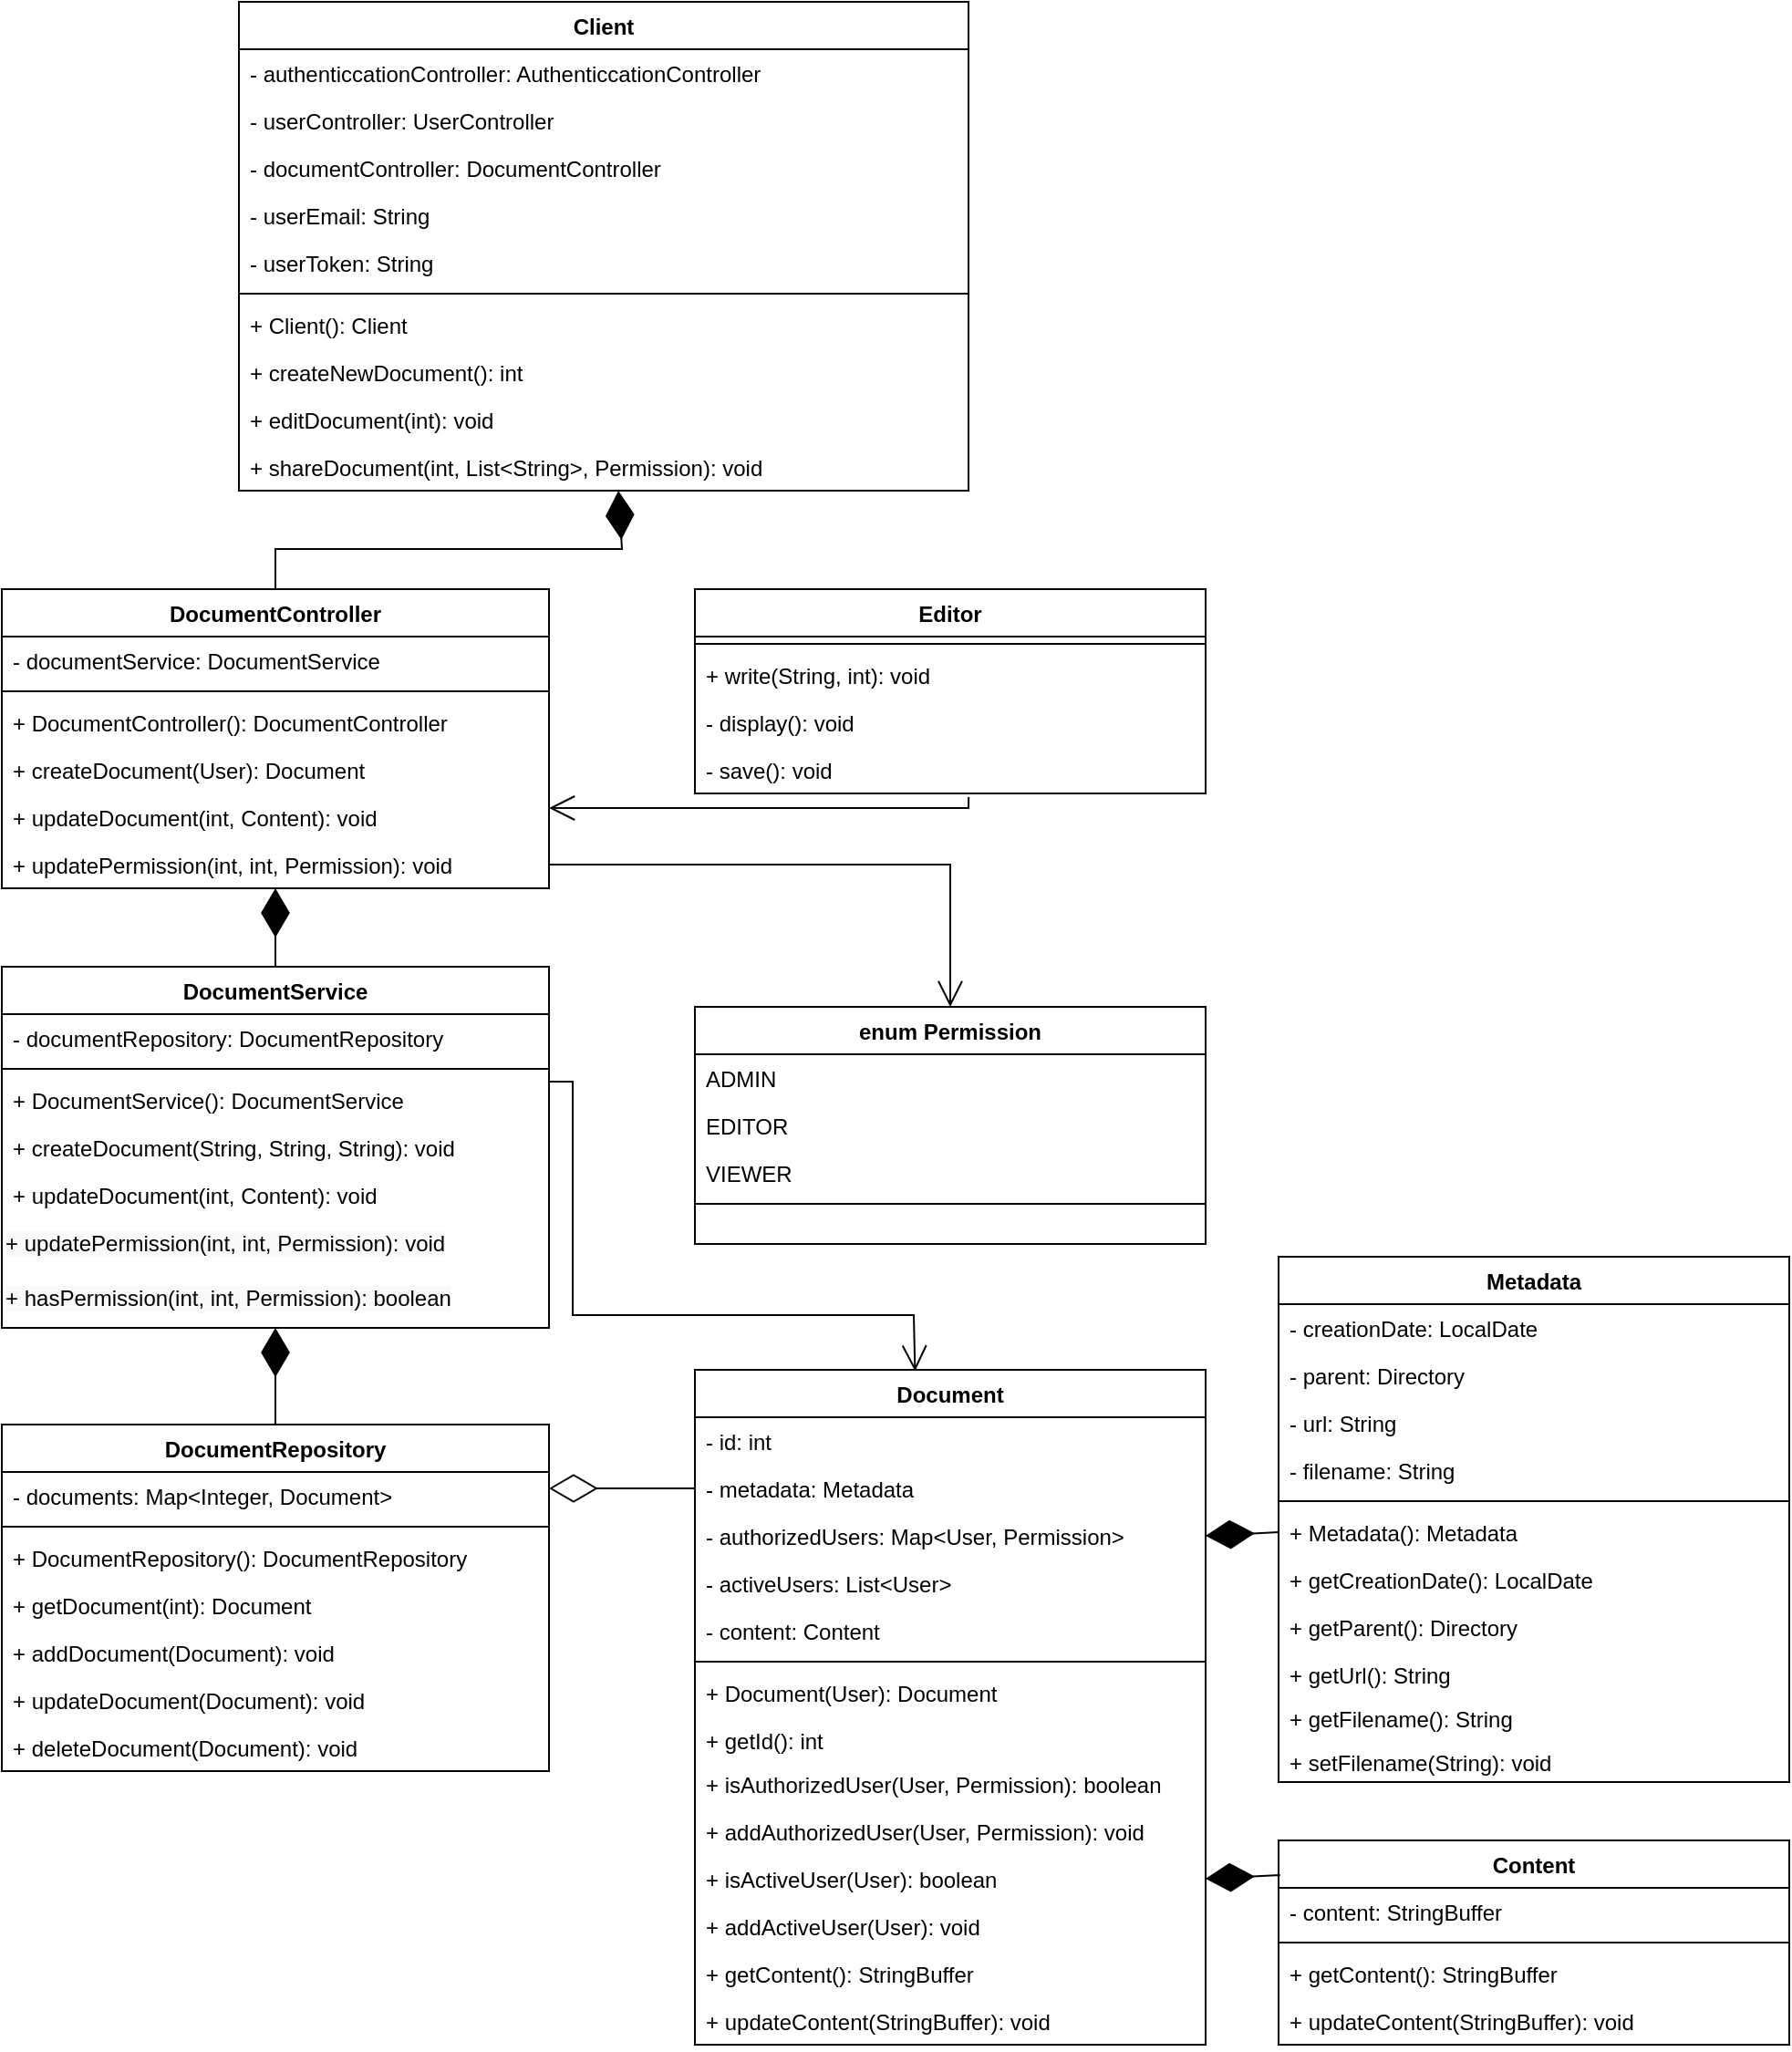 <mxfile version="20.5.3" type="google"><diagram id="VoA2W81avdWxJiRd7MhD" name="Page-1"><mxGraphModel grid="1" page="1" gridSize="10" guides="1" tooltips="1" connect="1" arrows="1" fold="1" pageScale="1" pageWidth="850" pageHeight="1100" math="0" shadow="0"><root><mxCell id="0"/><mxCell id="1" parent="0"/><mxCell id="PMHwHkdKUQSnYajBvJ4L-1" value="Document" style="swimlane;fontStyle=1;align=center;verticalAlign=top;childLayout=stackLayout;horizontal=1;startSize=26;horizontalStack=0;resizeParent=1;resizeParentMax=0;resizeLast=0;collapsible=1;marginBottom=0;" vertex="1" parent="1"><mxGeometry x="2280" y="1030" width="280" height="370" as="geometry"/></mxCell><mxCell id="PMHwHkdKUQSnYajBvJ4L-2" value="- id: int" style="text;strokeColor=none;fillColor=none;align=left;verticalAlign=top;spacingLeft=4;spacingRight=4;overflow=hidden;rotatable=0;points=[[0,0.5],[1,0.5]];portConstraint=eastwest;" vertex="1" parent="PMHwHkdKUQSnYajBvJ4L-1"><mxGeometry y="26" width="280" height="26" as="geometry"/></mxCell><mxCell id="PMHwHkdKUQSnYajBvJ4L-3" value="- metadata: Metadata" style="text;strokeColor=none;fillColor=none;align=left;verticalAlign=top;spacingLeft=4;spacingRight=4;overflow=hidden;rotatable=0;points=[[0,0.5],[1,0.5]];portConstraint=eastwest;" vertex="1" parent="PMHwHkdKUQSnYajBvJ4L-1"><mxGeometry y="52" width="280" height="26" as="geometry"/></mxCell><mxCell id="PMHwHkdKUQSnYajBvJ4L-4" value="- authorizedUsers: Map&lt;User, Permission&gt;" style="text;strokeColor=none;fillColor=none;align=left;verticalAlign=top;spacingLeft=4;spacingRight=4;overflow=hidden;rotatable=0;points=[[0,0.5],[1,0.5]];portConstraint=eastwest;" vertex="1" parent="PMHwHkdKUQSnYajBvJ4L-1"><mxGeometry y="78" width="280" height="26" as="geometry"/></mxCell><mxCell id="PMHwHkdKUQSnYajBvJ4L-5" value="- activeUsers: List&lt;User&gt;" style="text;strokeColor=none;fillColor=none;align=left;verticalAlign=top;spacingLeft=4;spacingRight=4;overflow=hidden;rotatable=0;points=[[0,0.5],[1,0.5]];portConstraint=eastwest;" vertex="1" parent="PMHwHkdKUQSnYajBvJ4L-1"><mxGeometry y="104" width="280" height="26" as="geometry"/></mxCell><mxCell id="PMHwHkdKUQSnYajBvJ4L-6" value="- content: Content" style="text;strokeColor=none;fillColor=none;align=left;verticalAlign=top;spacingLeft=4;spacingRight=4;overflow=hidden;rotatable=0;points=[[0,0.5],[1,0.5]];portConstraint=eastwest;" vertex="1" parent="PMHwHkdKUQSnYajBvJ4L-1"><mxGeometry y="130" width="280" height="26" as="geometry"/></mxCell><mxCell id="PMHwHkdKUQSnYajBvJ4L-7" value="" style="line;strokeWidth=1;fillColor=none;align=left;verticalAlign=middle;spacingTop=-1;spacingLeft=3;spacingRight=3;rotatable=0;labelPosition=right;points=[];portConstraint=eastwest;strokeColor=inherit;" vertex="1" parent="PMHwHkdKUQSnYajBvJ4L-1"><mxGeometry y="156" width="280" height="8" as="geometry"/></mxCell><mxCell id="PMHwHkdKUQSnYajBvJ4L-8" value="+ Document(User): Document" style="text;align=left;verticalAlign=top;spacingLeft=4;spacingRight=4;overflow=hidden;rotatable=0;points=[[0,0.5],[1,0.5]];portConstraint=eastwest;" vertex="1" parent="PMHwHkdKUQSnYajBvJ4L-1"><mxGeometry y="164" width="280" height="26" as="geometry"/></mxCell><mxCell id="PMHwHkdKUQSnYajBvJ4L-9" value="+ getId(): int" style="text;align=left;verticalAlign=top;spacingLeft=4;spacingRight=4;overflow=hidden;rotatable=0;points=[[0,0.5],[1,0.5]];portConstraint=eastwest;" vertex="1" parent="PMHwHkdKUQSnYajBvJ4L-1"><mxGeometry y="190" width="280" height="24" as="geometry"/></mxCell><mxCell id="PMHwHkdKUQSnYajBvJ4L-10" value="+ isAuthorizedUser(User, Permission): boolean" style="text;align=left;verticalAlign=top;spacingLeft=4;spacingRight=4;overflow=hidden;rotatable=0;points=[[0,0.5],[1,0.5]];portConstraint=eastwest;" vertex="1" parent="PMHwHkdKUQSnYajBvJ4L-1"><mxGeometry y="214" width="280" height="26" as="geometry"/></mxCell><mxCell id="PMHwHkdKUQSnYajBvJ4L-11" value="+ addAuthorizedUser(User, Permission): void" style="text;align=left;verticalAlign=top;spacingLeft=4;spacingRight=4;overflow=hidden;rotatable=0;points=[[0,0.5],[1,0.5]];portConstraint=eastwest;" vertex="1" parent="PMHwHkdKUQSnYajBvJ4L-1"><mxGeometry y="240" width="280" height="26" as="geometry"/></mxCell><mxCell id="PMHwHkdKUQSnYajBvJ4L-12" value="+ isActiveUser(User): boolean" style="text;align=left;verticalAlign=top;spacingLeft=4;spacingRight=4;overflow=hidden;rotatable=0;points=[[0,0.5],[1,0.5]];portConstraint=eastwest;" vertex="1" parent="PMHwHkdKUQSnYajBvJ4L-1"><mxGeometry y="266" width="280" height="26" as="geometry"/></mxCell><mxCell id="PMHwHkdKUQSnYajBvJ4L-13" value="+ addActiveUser(User): void" style="text;align=left;verticalAlign=top;spacingLeft=4;spacingRight=4;overflow=hidden;rotatable=0;points=[[0,0.5],[1,0.5]];portConstraint=eastwest;" vertex="1" parent="PMHwHkdKUQSnYajBvJ4L-1"><mxGeometry y="292" width="280" height="26" as="geometry"/></mxCell><mxCell id="PMHwHkdKUQSnYajBvJ4L-14" value="+ getContent(): StringBuffer" style="text;align=left;verticalAlign=top;spacingLeft=4;spacingRight=4;overflow=hidden;rotatable=0;points=[[0,0.5],[1,0.5]];portConstraint=eastwest;" vertex="1" parent="PMHwHkdKUQSnYajBvJ4L-1"><mxGeometry y="318" width="280" height="26" as="geometry"/></mxCell><mxCell id="PMHwHkdKUQSnYajBvJ4L-15" value="+ updateContent(StringBuffer): void" style="text;align=left;verticalAlign=top;spacingLeft=4;spacingRight=4;overflow=hidden;rotatable=0;points=[[0,0.5],[1,0.5]];portConstraint=eastwest;" vertex="1" parent="PMHwHkdKUQSnYajBvJ4L-1"><mxGeometry y="344" width="280" height="26" as="geometry"/></mxCell><mxCell id="PMHwHkdKUQSnYajBvJ4L-16" value="enum Permission" style="swimlane;fontStyle=1;align=center;verticalAlign=top;childLayout=stackLayout;horizontal=1;startSize=26;horizontalStack=0;resizeParent=1;resizeLast=0;collapsible=1;marginBottom=0;rounded=0;shadow=0;strokeWidth=1;" vertex="1" parent="1"><mxGeometry x="2280" y="831" width="280" height="130" as="geometry"><mxRectangle x="130" y="380" width="160" height="26" as="alternateBounds"/></mxGeometry></mxCell><mxCell id="PMHwHkdKUQSnYajBvJ4L-17" value="ADMIN" style="text;align=left;verticalAlign=top;spacingLeft=4;spacingRight=4;overflow=hidden;rotatable=0;points=[[0,0.5],[1,0.5]];portConstraint=eastwest;rounded=0;shadow=0;html=0;" vertex="1" parent="PMHwHkdKUQSnYajBvJ4L-16"><mxGeometry y="26" width="280" height="26" as="geometry"/></mxCell><mxCell id="PMHwHkdKUQSnYajBvJ4L-18" value="EDITOR" style="text;align=left;verticalAlign=top;spacingLeft=4;spacingRight=4;overflow=hidden;rotatable=0;points=[[0,0.5],[1,0.5]];portConstraint=eastwest;rounded=0;shadow=0;html=0;" vertex="1" parent="PMHwHkdKUQSnYajBvJ4L-16"><mxGeometry y="52" width="280" height="26" as="geometry"/></mxCell><mxCell id="PMHwHkdKUQSnYajBvJ4L-19" value="VIEWER" style="text;align=left;verticalAlign=top;spacingLeft=4;spacingRight=4;overflow=hidden;rotatable=0;points=[[0,0.5],[1,0.5]];portConstraint=eastwest;rounded=0;shadow=0;html=0;" vertex="1" parent="PMHwHkdKUQSnYajBvJ4L-16"><mxGeometry y="78" width="280" height="26" as="geometry"/></mxCell><mxCell id="PMHwHkdKUQSnYajBvJ4L-20" value="" style="line;html=1;strokeWidth=1;align=left;verticalAlign=middle;spacingTop=-1;spacingLeft=3;spacingRight=3;rotatable=0;labelPosition=right;points=[];portConstraint=eastwest;" vertex="1" parent="PMHwHkdKUQSnYajBvJ4L-16"><mxGeometry y="104" width="280" height="8" as="geometry"/></mxCell><mxCell id="PMHwHkdKUQSnYajBvJ4L-21" value="Content" style="swimlane;fontStyle=1;align=center;verticalAlign=top;childLayout=stackLayout;horizontal=1;startSize=26;horizontalStack=0;resizeParent=1;resizeParentMax=0;resizeLast=0;collapsible=1;marginBottom=0;" vertex="1" parent="1"><mxGeometry x="2600" y="1288" width="280" height="112" as="geometry"/></mxCell><mxCell id="PMHwHkdKUQSnYajBvJ4L-22" value="- content: StringBuffer" style="text;strokeColor=none;fillColor=none;align=left;verticalAlign=top;spacingLeft=4;spacingRight=4;overflow=hidden;rotatable=0;points=[[0,0.5],[1,0.5]];portConstraint=eastwest;" vertex="1" parent="PMHwHkdKUQSnYajBvJ4L-21"><mxGeometry y="26" width="280" height="26" as="geometry"/></mxCell><mxCell id="PMHwHkdKUQSnYajBvJ4L-23" value="" style="line;strokeWidth=1;fillColor=none;align=left;verticalAlign=middle;spacingTop=-1;spacingLeft=3;spacingRight=3;rotatable=0;labelPosition=right;points=[];portConstraint=eastwest;strokeColor=inherit;" vertex="1" parent="PMHwHkdKUQSnYajBvJ4L-21"><mxGeometry y="52" width="280" height="8" as="geometry"/></mxCell><mxCell id="PMHwHkdKUQSnYajBvJ4L-24" value="+ getContent(): StringBuffer" style="text;align=left;verticalAlign=top;spacingLeft=4;spacingRight=4;overflow=hidden;rotatable=0;points=[[0,0.5],[1,0.5]];portConstraint=eastwest;" vertex="1" parent="PMHwHkdKUQSnYajBvJ4L-21"><mxGeometry y="60" width="280" height="26" as="geometry"/></mxCell><mxCell id="PMHwHkdKUQSnYajBvJ4L-25" value="+ updateContent(StringBuffer): void" style="text;align=left;verticalAlign=top;spacingLeft=4;spacingRight=4;overflow=hidden;rotatable=0;points=[[0,0.5],[1,0.5]];portConstraint=eastwest;" vertex="1" parent="PMHwHkdKUQSnYajBvJ4L-21"><mxGeometry y="86" width="280" height="26" as="geometry"/></mxCell><mxCell id="PMHwHkdKUQSnYajBvJ4L-26" value="DocumentController" style="swimlane;fontStyle=1;align=center;verticalAlign=top;childLayout=stackLayout;horizontal=1;startSize=26;horizontalStack=0;resizeParent=1;resizeParentMax=0;resizeLast=0;collapsible=1;marginBottom=0;" vertex="1" parent="1"><mxGeometry x="1900" y="602" width="300" height="164" as="geometry"/></mxCell><mxCell id="PMHwHkdKUQSnYajBvJ4L-27" value="- documentService: DocumentService" style="text;strokeColor=none;fillColor=none;align=left;verticalAlign=top;spacingLeft=4;spacingRight=4;overflow=hidden;rotatable=0;points=[[0,0.5],[1,0.5]];portConstraint=eastwest;" vertex="1" parent="PMHwHkdKUQSnYajBvJ4L-26"><mxGeometry y="26" width="300" height="26" as="geometry"/></mxCell><mxCell id="PMHwHkdKUQSnYajBvJ4L-28" value="" style="line;strokeWidth=1;fillColor=none;align=left;verticalAlign=middle;spacingTop=-1;spacingLeft=3;spacingRight=3;rotatable=0;labelPosition=right;points=[];portConstraint=eastwest;strokeColor=inherit;" vertex="1" parent="PMHwHkdKUQSnYajBvJ4L-26"><mxGeometry y="52" width="300" height="8" as="geometry"/></mxCell><mxCell id="PMHwHkdKUQSnYajBvJ4L-29" value="+ DocumentController(): DocumentController" style="text;align=left;verticalAlign=top;spacingLeft=4;spacingRight=4;overflow=hidden;rotatable=0;points=[[0,0.5],[1,0.5]];portConstraint=eastwest;" vertex="1" parent="PMHwHkdKUQSnYajBvJ4L-26"><mxGeometry y="60" width="300" height="26" as="geometry"/></mxCell><mxCell id="PMHwHkdKUQSnYajBvJ4L-30" value="+ createDocument(User): Document" style="text;align=left;verticalAlign=top;spacingLeft=4;spacingRight=4;overflow=hidden;rotatable=0;points=[[0,0.5],[1,0.5]];portConstraint=eastwest;" vertex="1" parent="PMHwHkdKUQSnYajBvJ4L-26"><mxGeometry y="86" width="300" height="26" as="geometry"/></mxCell><mxCell id="PMHwHkdKUQSnYajBvJ4L-31" value="+ updateDocument(int, Content): void" style="text;align=left;verticalAlign=top;spacingLeft=4;spacingRight=4;overflow=hidden;rotatable=0;points=[[0,0.5],[1,0.5]];portConstraint=eastwest;" vertex="1" parent="PMHwHkdKUQSnYajBvJ4L-26"><mxGeometry y="112" width="300" height="26" as="geometry"/></mxCell><mxCell id="PMHwHkdKUQSnYajBvJ4L-32" value="+ updatePermission(int, int, Permission): void" style="text;align=left;verticalAlign=top;spacingLeft=4;spacingRight=4;overflow=hidden;rotatable=0;points=[[0,0.5],[1,0.5]];portConstraint=eastwest;" vertex="1" parent="PMHwHkdKUQSnYajBvJ4L-26"><mxGeometry y="138" width="300" height="26" as="geometry"/></mxCell><mxCell id="PMHwHkdKUQSnYajBvJ4L-33" value="" style="endArrow=diamondThin;endFill=1;endSize=24;html=1;rounded=0;exitX=0.5;exitY=0;exitDx=0;exitDy=0;" edge="1" parent="1" target="PMHwHkdKUQSnYajBvJ4L-26"><mxGeometry width="160" relative="1" as="geometry"><mxPoint x="2050" y="810" as="sourcePoint"/><mxPoint x="2050" y="762" as="targetPoint"/></mxGeometry></mxCell><mxCell id="PMHwHkdKUQSnYajBvJ4L-34" value="DocumentRepository" style="swimlane;fontStyle=1;align=center;verticalAlign=top;childLayout=stackLayout;horizontal=1;startSize=26;horizontalStack=0;resizeParent=1;resizeParentMax=0;resizeLast=0;collapsible=1;marginBottom=0;" vertex="1" parent="1"><mxGeometry x="1900" y="1060" width="300" height="190" as="geometry"/></mxCell><mxCell id="PMHwHkdKUQSnYajBvJ4L-35" value="- documents: Map&lt;Integer, Document&gt;" style="text;strokeColor=none;fillColor=none;align=left;verticalAlign=top;spacingLeft=4;spacingRight=4;overflow=hidden;rotatable=0;points=[[0,0.5],[1,0.5]];portConstraint=eastwest;" vertex="1" parent="PMHwHkdKUQSnYajBvJ4L-34"><mxGeometry y="26" width="300" height="26" as="geometry"/></mxCell><mxCell id="PMHwHkdKUQSnYajBvJ4L-36" value="" style="line;strokeWidth=1;fillColor=none;align=left;verticalAlign=middle;spacingTop=-1;spacingLeft=3;spacingRight=3;rotatable=0;labelPosition=right;points=[];portConstraint=eastwest;strokeColor=inherit;" vertex="1" parent="PMHwHkdKUQSnYajBvJ4L-34"><mxGeometry y="52" width="300" height="8" as="geometry"/></mxCell><mxCell id="PMHwHkdKUQSnYajBvJ4L-37" value="+ DocumentRepository(): DocumentRepository" style="text;align=left;verticalAlign=top;spacingLeft=4;spacingRight=4;overflow=hidden;rotatable=0;points=[[0,0.5],[1,0.5]];portConstraint=eastwest;" vertex="1" parent="PMHwHkdKUQSnYajBvJ4L-34"><mxGeometry y="60" width="300" height="26" as="geometry"/></mxCell><mxCell id="PMHwHkdKUQSnYajBvJ4L-38" value="+ getDocument(int): Document" style="text;align=left;verticalAlign=top;spacingLeft=4;spacingRight=4;overflow=hidden;rotatable=0;points=[[0,0.5],[1,0.5]];portConstraint=eastwest;" vertex="1" parent="PMHwHkdKUQSnYajBvJ4L-34"><mxGeometry y="86" width="300" height="26" as="geometry"/></mxCell><mxCell id="PMHwHkdKUQSnYajBvJ4L-39" value="+ addDocument(Document): void" style="text;align=left;verticalAlign=top;spacingLeft=4;spacingRight=4;overflow=hidden;rotatable=0;points=[[0,0.5],[1,0.5]];portConstraint=eastwest;" vertex="1" parent="PMHwHkdKUQSnYajBvJ4L-34"><mxGeometry y="112" width="300" height="26" as="geometry"/></mxCell><mxCell id="PMHwHkdKUQSnYajBvJ4L-40" value="+ updateDocument(Document): void" style="text;align=left;verticalAlign=top;spacingLeft=4;spacingRight=4;overflow=hidden;rotatable=0;points=[[0,0.5],[1,0.5]];portConstraint=eastwest;" vertex="1" parent="PMHwHkdKUQSnYajBvJ4L-34"><mxGeometry y="138" width="300" height="26" as="geometry"/></mxCell><mxCell id="PMHwHkdKUQSnYajBvJ4L-41" value="+ deleteDocument(Document): void" style="text;align=left;verticalAlign=top;spacingLeft=4;spacingRight=4;overflow=hidden;rotatable=0;points=[[0,0.5],[1,0.5]];portConstraint=eastwest;" vertex="1" parent="PMHwHkdKUQSnYajBvJ4L-34"><mxGeometry y="164" width="300" height="26" as="geometry"/></mxCell><mxCell id="PMHwHkdKUQSnYajBvJ4L-42" value="" style="endArrow=diamondThin;endFill=1;endSize=24;html=1;rounded=0;" edge="1" parent="1" source="PMHwHkdKUQSnYajBvJ4L-34" target="PMHwHkdKUQSnYajBvJ4L-78"><mxGeometry width="160" relative="1" as="geometry"><mxPoint x="1530" y="1092" as="sourcePoint"/><mxPoint x="2050" y="978" as="targetPoint"/></mxGeometry></mxCell><mxCell id="PMHwHkdKUQSnYajBvJ4L-43" value="Metadata" style="swimlane;fontStyle=1;align=center;verticalAlign=top;childLayout=stackLayout;horizontal=1;startSize=26;horizontalStack=0;resizeParent=1;resizeParentMax=0;resizeLast=0;collapsible=1;marginBottom=0;" vertex="1" parent="1"><mxGeometry x="2600" y="968" width="280" height="288" as="geometry"/></mxCell><mxCell id="PMHwHkdKUQSnYajBvJ4L-44" value="- creationDate: LocalDate" style="text;strokeColor=none;fillColor=none;align=left;verticalAlign=top;spacingLeft=4;spacingRight=4;overflow=hidden;rotatable=0;points=[[0,0.5],[1,0.5]];portConstraint=eastwest;" vertex="1" parent="PMHwHkdKUQSnYajBvJ4L-43"><mxGeometry y="26" width="280" height="26" as="geometry"/></mxCell><mxCell id="PMHwHkdKUQSnYajBvJ4L-45" value="- parent: Directory" style="text;strokeColor=none;fillColor=none;align=left;verticalAlign=top;spacingLeft=4;spacingRight=4;overflow=hidden;rotatable=0;points=[[0,0.5],[1,0.5]];portConstraint=eastwest;" vertex="1" parent="PMHwHkdKUQSnYajBvJ4L-43"><mxGeometry y="52" width="280" height="26" as="geometry"/></mxCell><mxCell id="PMHwHkdKUQSnYajBvJ4L-46" value="- url: String" style="text;strokeColor=none;fillColor=none;align=left;verticalAlign=top;spacingLeft=4;spacingRight=4;overflow=hidden;rotatable=0;points=[[0,0.5],[1,0.5]];portConstraint=eastwest;" vertex="1" parent="PMHwHkdKUQSnYajBvJ4L-43"><mxGeometry y="78" width="280" height="26" as="geometry"/></mxCell><mxCell id="PMHwHkdKUQSnYajBvJ4L-47" value="- filename: String" style="text;strokeColor=none;fillColor=none;align=left;verticalAlign=top;spacingLeft=4;spacingRight=4;overflow=hidden;rotatable=0;points=[[0,0.5],[1,0.5]];portConstraint=eastwest;" vertex="1" parent="PMHwHkdKUQSnYajBvJ4L-43"><mxGeometry y="104" width="280" height="26" as="geometry"/></mxCell><mxCell id="PMHwHkdKUQSnYajBvJ4L-48" value="" style="line;strokeWidth=1;fillColor=none;align=left;verticalAlign=middle;spacingTop=-1;spacingLeft=3;spacingRight=3;rotatable=0;labelPosition=right;points=[];portConstraint=eastwest;strokeColor=inherit;" vertex="1" parent="PMHwHkdKUQSnYajBvJ4L-43"><mxGeometry y="130" width="280" height="8" as="geometry"/></mxCell><mxCell id="PMHwHkdKUQSnYajBvJ4L-49" value="+ Metadata(): Metadata" style="text;align=left;verticalAlign=top;spacingLeft=4;spacingRight=4;overflow=hidden;rotatable=0;points=[[0,0.5],[1,0.5]];portConstraint=eastwest;" vertex="1" parent="PMHwHkdKUQSnYajBvJ4L-43"><mxGeometry y="138" width="280" height="26" as="geometry"/></mxCell><mxCell id="PMHwHkdKUQSnYajBvJ4L-50" value="+ getCreationDate(): LocalDate" style="text;align=left;verticalAlign=top;spacingLeft=4;spacingRight=4;overflow=hidden;rotatable=0;points=[[0,0.5],[1,0.5]];portConstraint=eastwest;" vertex="1" parent="PMHwHkdKUQSnYajBvJ4L-43"><mxGeometry y="164" width="280" height="26" as="geometry"/></mxCell><mxCell id="PMHwHkdKUQSnYajBvJ4L-51" value="+ getParent(): Directory" style="text;align=left;verticalAlign=top;spacingLeft=4;spacingRight=4;overflow=hidden;rotatable=0;points=[[0,0.5],[1,0.5]];portConstraint=eastwest;" vertex="1" parent="PMHwHkdKUQSnYajBvJ4L-43"><mxGeometry y="190" width="280" height="26" as="geometry"/></mxCell><mxCell id="PMHwHkdKUQSnYajBvJ4L-52" value="+ getUrl(): String" style="text;align=left;verticalAlign=top;spacingLeft=4;spacingRight=4;overflow=hidden;rotatable=0;points=[[0,0.5],[1,0.5]];portConstraint=eastwest;" vertex="1" parent="PMHwHkdKUQSnYajBvJ4L-43"><mxGeometry y="216" width="280" height="24" as="geometry"/></mxCell><mxCell id="PMHwHkdKUQSnYajBvJ4L-53" value="+ getFilename(): String" style="text;align=left;verticalAlign=top;spacingLeft=4;spacingRight=4;overflow=hidden;rotatable=0;points=[[0,0.5],[1,0.5]];portConstraint=eastwest;" vertex="1" parent="PMHwHkdKUQSnYajBvJ4L-43"><mxGeometry y="240" width="280" height="24" as="geometry"/></mxCell><mxCell id="PMHwHkdKUQSnYajBvJ4L-54" value="+ setFilename(String): void" style="text;align=left;verticalAlign=top;spacingLeft=4;spacingRight=4;overflow=hidden;rotatable=0;points=[[0,0.5],[1,0.5]];portConstraint=eastwest;" vertex="1" parent="PMHwHkdKUQSnYajBvJ4L-43"><mxGeometry y="264" width="280" height="24" as="geometry"/></mxCell><mxCell id="PMHwHkdKUQSnYajBvJ4L-55" value="" style="endArrow=open;endFill=1;endSize=12;html=1;rounded=0;entryX=0.5;entryY=0;entryDx=0;entryDy=0;exitX=1;exitY=0.5;exitDx=0;exitDy=0;" edge="1" parent="1" source="PMHwHkdKUQSnYajBvJ4L-32" target="PMHwHkdKUQSnYajBvJ4L-16"><mxGeometry width="160" relative="1" as="geometry"><mxPoint x="2240" y="722" as="sourcePoint"/><mxPoint x="2400" y="722" as="targetPoint"/><Array as="points"><mxPoint x="2420" y="753"/></Array></mxGeometry></mxCell><mxCell id="PMHwHkdKUQSnYajBvJ4L-56" value="" style="endArrow=open;endFill=1;endSize=12;html=1;rounded=0;exitX=0.536;exitY=1.077;exitDx=0;exitDy=0;exitPerimeter=0;" edge="1" parent="1"><mxGeometry width="160" relative="1" as="geometry"><mxPoint x="2430.08" y="716.002" as="sourcePoint"/><mxPoint x="2200" y="722" as="targetPoint"/><Array as="points"><mxPoint x="2430" y="722"/></Array></mxGeometry></mxCell><mxCell id="PMHwHkdKUQSnYajBvJ4L-57" value="" style="endArrow=diamondThin;endFill=1;endSize=24;html=1;rounded=0;entryX=1;entryY=0.5;entryDx=0;entryDy=0;exitX=0;exitY=0.5;exitDx=0;exitDy=0;" edge="1" parent="1" source="PMHwHkdKUQSnYajBvJ4L-49" target="PMHwHkdKUQSnYajBvJ4L-4"><mxGeometry width="160" relative="1" as="geometry"><mxPoint x="2430" y="1460" as="sourcePoint"/><mxPoint x="2590" y="1460" as="targetPoint"/></mxGeometry></mxCell><mxCell id="PMHwHkdKUQSnYajBvJ4L-58" value="" style="endArrow=open;endFill=1;endSize=12;html=1;rounded=0;entryX=0.431;entryY=0.002;entryDx=0;entryDy=0;entryPerimeter=0;" edge="1" parent="1" target="PMHwHkdKUQSnYajBvJ4L-1"><mxGeometry width="160" relative="1" as="geometry"><mxPoint x="2200" y="872" as="sourcePoint"/><mxPoint x="2160" y="1302" as="targetPoint"/><Array as="points"><mxPoint x="2213" y="872"/><mxPoint x="2213" y="1000"/><mxPoint x="2400" y="1000"/></Array></mxGeometry></mxCell><mxCell id="PMHwHkdKUQSnYajBvJ4L-59" value="" style="endArrow=diamondThin;endFill=0;endSize=24;html=1;rounded=0;exitX=0;exitY=0.5;exitDx=0;exitDy=0;" edge="1" parent="1" source="PMHwHkdKUQSnYajBvJ4L-3"><mxGeometry width="160" relative="1" as="geometry"><mxPoint x="1850" y="1332" as="sourcePoint"/><mxPoint x="2200" y="1095" as="targetPoint"/></mxGeometry></mxCell><mxCell id="PMHwHkdKUQSnYajBvJ4L-60" value="Client" style="swimlane;fontStyle=1;align=center;verticalAlign=top;childLayout=stackLayout;horizontal=1;startSize=26;horizontalStack=0;resizeParent=1;resizeParentMax=0;resizeLast=0;collapsible=1;marginBottom=0;" vertex="1" parent="1"><mxGeometry x="2030" y="280" width="400" height="268" as="geometry"><mxRectangle x="560" y="130" width="70" height="30" as="alternateBounds"/></mxGeometry></mxCell><mxCell id="PMHwHkdKUQSnYajBvJ4L-61" value="- authenticcationController: AuthenticcationController" style="text;strokeColor=none;fillColor=none;align=left;verticalAlign=top;spacingLeft=4;spacingRight=4;overflow=hidden;rotatable=0;points=[[0,0.5],[1,0.5]];portConstraint=eastwest;" vertex="1" parent="PMHwHkdKUQSnYajBvJ4L-60"><mxGeometry y="26" width="400" height="26" as="geometry"/></mxCell><mxCell id="PMHwHkdKUQSnYajBvJ4L-62" value="- userController: UserController" style="text;strokeColor=none;fillColor=none;align=left;verticalAlign=top;spacingLeft=4;spacingRight=4;overflow=hidden;rotatable=0;points=[[0,0.5],[1,0.5]];portConstraint=eastwest;" vertex="1" parent="PMHwHkdKUQSnYajBvJ4L-60"><mxGeometry y="52" width="400" height="26" as="geometry"/></mxCell><mxCell id="PMHwHkdKUQSnYajBvJ4L-63" value="- documentController: DocumentController" style="text;strokeColor=none;fillColor=none;align=left;verticalAlign=top;spacingLeft=4;spacingRight=4;overflow=hidden;rotatable=0;points=[[0,0.5],[1,0.5]];portConstraint=eastwest;" vertex="1" parent="PMHwHkdKUQSnYajBvJ4L-60"><mxGeometry y="78" width="400" height="26" as="geometry"/></mxCell><mxCell id="PMHwHkdKUQSnYajBvJ4L-64" value="- userEmail: String" style="text;strokeColor=none;fillColor=none;align=left;verticalAlign=top;spacingLeft=4;spacingRight=4;overflow=hidden;rotatable=0;points=[[0,0.5],[1,0.5]];portConstraint=eastwest;" vertex="1" parent="PMHwHkdKUQSnYajBvJ4L-60"><mxGeometry y="104" width="400" height="26" as="geometry"/></mxCell><mxCell id="PMHwHkdKUQSnYajBvJ4L-65" value="- userToken: String" style="text;strokeColor=none;fillColor=none;align=left;verticalAlign=top;spacingLeft=4;spacingRight=4;overflow=hidden;rotatable=0;points=[[0,0.5],[1,0.5]];portConstraint=eastwest;" vertex="1" parent="PMHwHkdKUQSnYajBvJ4L-60"><mxGeometry y="130" width="400" height="26" as="geometry"/></mxCell><mxCell id="PMHwHkdKUQSnYajBvJ4L-66" value="" style="line;strokeWidth=1;fillColor=none;align=left;verticalAlign=middle;spacingTop=-1;spacingLeft=3;spacingRight=3;rotatable=0;labelPosition=right;points=[];portConstraint=eastwest;strokeColor=inherit;" vertex="1" parent="PMHwHkdKUQSnYajBvJ4L-60"><mxGeometry y="156" width="400" height="8" as="geometry"/></mxCell><mxCell id="PMHwHkdKUQSnYajBvJ4L-67" value="+ Client(): Client" style="text;align=left;verticalAlign=top;spacingLeft=4;spacingRight=4;overflow=hidden;rotatable=0;points=[[0,0.5],[1,0.5]];portConstraint=eastwest;" vertex="1" parent="PMHwHkdKUQSnYajBvJ4L-60"><mxGeometry y="164" width="400" height="26" as="geometry"/></mxCell><mxCell id="PMHwHkdKUQSnYajBvJ4L-68" value="+ createNewDocument(): int" style="text;align=left;verticalAlign=top;spacingLeft=4;spacingRight=4;overflow=hidden;rotatable=0;points=[[0,0.5],[1,0.5]];portConstraint=eastwest;" vertex="1" parent="PMHwHkdKUQSnYajBvJ4L-60"><mxGeometry y="190" width="400" height="26" as="geometry"/></mxCell><mxCell id="PMHwHkdKUQSnYajBvJ4L-69" value="+ editDocument(int): void" style="text;align=left;verticalAlign=top;spacingLeft=4;spacingRight=4;overflow=hidden;rotatable=0;points=[[0,0.5],[1,0.5]];portConstraint=eastwest;" vertex="1" parent="PMHwHkdKUQSnYajBvJ4L-60"><mxGeometry y="216" width="400" height="26" as="geometry"/></mxCell><mxCell id="PMHwHkdKUQSnYajBvJ4L-70" value="+ shareDocument(int, List&lt;String&gt;, Permission): void" style="text;align=left;verticalAlign=top;spacingLeft=4;spacingRight=4;overflow=hidden;rotatable=0;points=[[0,0.5],[1,0.5]];portConstraint=eastwest;" vertex="1" parent="PMHwHkdKUQSnYajBvJ4L-60"><mxGeometry y="242" width="400" height="26" as="geometry"/></mxCell><mxCell id="PMHwHkdKUQSnYajBvJ4L-71" value="" style="endArrow=diamondThin;endFill=1;endSize=24;html=1;rounded=0;exitX=0.5;exitY=0;exitDx=0;exitDy=0;" edge="1" parent="1" source="PMHwHkdKUQSnYajBvJ4L-26" target="PMHwHkdKUQSnYajBvJ4L-60"><mxGeometry width="160" relative="1" as="geometry"><mxPoint x="2020" y="611" as="sourcePoint"/><mxPoint x="2050" y="540" as="targetPoint"/><Array as="points"><mxPoint x="2050" y="580"/><mxPoint x="2240" y="580"/></Array></mxGeometry></mxCell><mxCell id="PMHwHkdKUQSnYajBvJ4L-72" value="" style="endArrow=diamondThin;endFill=1;endSize=24;html=1;rounded=0;entryX=1;entryY=0.5;entryDx=0;entryDy=0;exitX=0.003;exitY=0.17;exitDx=0;exitDy=0;exitPerimeter=0;" edge="1" parent="1" source="PMHwHkdKUQSnYajBvJ4L-21" target="PMHwHkdKUQSnYajBvJ4L-12"><mxGeometry width="160" relative="1" as="geometry"><mxPoint x="2590" y="1309" as="sourcePoint"/><mxPoint x="2570" y="1131" as="targetPoint"/></mxGeometry></mxCell><mxCell id="PMHwHkdKUQSnYajBvJ4L-73" value="Editor" style="swimlane;fontStyle=1;align=center;verticalAlign=top;childLayout=stackLayout;horizontal=1;startSize=26;horizontalStack=0;resizeParent=1;resizeParentMax=0;resizeLast=0;collapsible=1;marginBottom=0;" vertex="1" parent="1"><mxGeometry x="2280" y="602" width="280" height="112" as="geometry"/></mxCell><mxCell id="PMHwHkdKUQSnYajBvJ4L-74" value="" style="line;strokeWidth=1;fillColor=none;align=left;verticalAlign=middle;spacingTop=-1;spacingLeft=3;spacingRight=3;rotatable=0;labelPosition=right;points=[];portConstraint=eastwest;strokeColor=inherit;" vertex="1" parent="PMHwHkdKUQSnYajBvJ4L-73"><mxGeometry y="26" width="280" height="8" as="geometry"/></mxCell><mxCell id="PMHwHkdKUQSnYajBvJ4L-75" value="+ write(String, int): void" style="text;align=left;verticalAlign=top;spacingLeft=4;spacingRight=4;overflow=hidden;rotatable=0;points=[[0,0.5],[1,0.5]];portConstraint=eastwest;" vertex="1" parent="PMHwHkdKUQSnYajBvJ4L-73"><mxGeometry y="34" width="280" height="26" as="geometry"/></mxCell><mxCell id="PMHwHkdKUQSnYajBvJ4L-76" value="- display(): void" style="text;align=left;verticalAlign=top;spacingLeft=4;spacingRight=4;overflow=hidden;rotatable=0;points=[[0,0.5],[1,0.5]];portConstraint=eastwest;" vertex="1" parent="PMHwHkdKUQSnYajBvJ4L-73"><mxGeometry y="60" width="280" height="26" as="geometry"/></mxCell><mxCell id="PMHwHkdKUQSnYajBvJ4L-77" value="- save(): void" style="text;align=left;verticalAlign=top;spacingLeft=4;spacingRight=4;overflow=hidden;rotatable=0;points=[[0,0.5],[1,0.5]];portConstraint=eastwest;" vertex="1" parent="PMHwHkdKUQSnYajBvJ4L-73"><mxGeometry y="86" width="280" height="26" as="geometry"/></mxCell><mxCell id="PMHwHkdKUQSnYajBvJ4L-78" value="DocumentService" style="swimlane;fontStyle=1;align=center;verticalAlign=top;childLayout=stackLayout;horizontal=1;startSize=26;horizontalStack=0;resizeParent=1;resizeParentMax=0;resizeLast=0;collapsible=1;marginBottom=0;" vertex="1" parent="1"><mxGeometry x="1900" y="809" width="300" height="198" as="geometry"/></mxCell><mxCell id="PMHwHkdKUQSnYajBvJ4L-79" value="- documentRepository: DocumentRepository" style="text;strokeColor=none;fillColor=none;align=left;verticalAlign=top;spacingLeft=4;spacingRight=4;overflow=hidden;rotatable=0;points=[[0,0.5],[1,0.5]];portConstraint=eastwest;" vertex="1" parent="PMHwHkdKUQSnYajBvJ4L-78"><mxGeometry y="26" width="300" height="26" as="geometry"/></mxCell><mxCell id="PMHwHkdKUQSnYajBvJ4L-80" value="" style="line;strokeWidth=1;fillColor=none;align=left;verticalAlign=middle;spacingTop=-1;spacingLeft=3;spacingRight=3;rotatable=0;labelPosition=right;points=[];portConstraint=eastwest;strokeColor=inherit;" vertex="1" parent="PMHwHkdKUQSnYajBvJ4L-78"><mxGeometry y="52" width="300" height="8" as="geometry"/></mxCell><mxCell id="PMHwHkdKUQSnYajBvJ4L-81" value="+ DocumentService(): DocumentService" style="text;align=left;verticalAlign=top;spacingLeft=4;spacingRight=4;overflow=hidden;rotatable=0;points=[[0,0.5],[1,0.5]];portConstraint=eastwest;" vertex="1" parent="PMHwHkdKUQSnYajBvJ4L-78"><mxGeometry y="60" width="300" height="26" as="geometry"/></mxCell><mxCell id="PMHwHkdKUQSnYajBvJ4L-82" value="+ createDocument(String, String, String): void" style="text;align=left;verticalAlign=top;spacingLeft=4;spacingRight=4;overflow=hidden;rotatable=0;points=[[0,0.5],[1,0.5]];portConstraint=eastwest;" vertex="1" parent="PMHwHkdKUQSnYajBvJ4L-78"><mxGeometry y="86" width="300" height="26" as="geometry"/></mxCell><mxCell id="PMHwHkdKUQSnYajBvJ4L-83" value="+ updateDocument(int, Content): void" style="text;align=left;verticalAlign=top;spacingLeft=4;spacingRight=4;overflow=hidden;rotatable=0;points=[[0,0.5],[1,0.5]];portConstraint=eastwest;" vertex="1" parent="PMHwHkdKUQSnYajBvJ4L-78"><mxGeometry y="112" width="300" height="26" as="geometry"/></mxCell><mxCell id="PMHwHkdKUQSnYajBvJ4L-84" value="&lt;span style=&quot;color: rgb(0, 0, 0); font-family: Helvetica; font-size: 12px; font-style: normal; font-variant-ligatures: normal; font-variant-caps: normal; font-weight: 400; letter-spacing: normal; orphans: 2; text-align: left; text-indent: 0px; text-transform: none; widows: 2; word-spacing: 0px; -webkit-text-stroke-width: 0px; background-color: rgb(248, 249, 250); text-decoration-thickness: initial; text-decoration-style: initial; text-decoration-color: initial; float: none; display: inline !important;&quot;&gt;+ updatePermission(int, int, Permission): void&lt;/span&gt;" style="text;whiteSpace=wrap;html=1;" vertex="1" parent="PMHwHkdKUQSnYajBvJ4L-78"><mxGeometry y="138" width="300" height="30" as="geometry"/></mxCell><mxCell id="PMHwHkdKUQSnYajBvJ4L-85" value="&lt;span style=&quot;color: rgb(0, 0, 0); font-family: Helvetica; font-size: 12px; font-style: normal; font-variant-ligatures: normal; font-variant-caps: normal; font-weight: 400; letter-spacing: normal; orphans: 2; text-align: left; text-indent: 0px; text-transform: none; widows: 2; word-spacing: 0px; -webkit-text-stroke-width: 0px; background-color: rgb(248, 249, 250); text-decoration-thickness: initial; text-decoration-style: initial; text-decoration-color: initial; float: none; display: inline !important;&quot;&gt;+ hasPermission(int, int, Permission): boolean&lt;/span&gt;" style="text;whiteSpace=wrap;html=1;" vertex="1" parent="PMHwHkdKUQSnYajBvJ4L-78"><mxGeometry y="168" width="300" height="30" as="geometry"/></mxCell></root></mxGraphModel></diagram></mxfile>